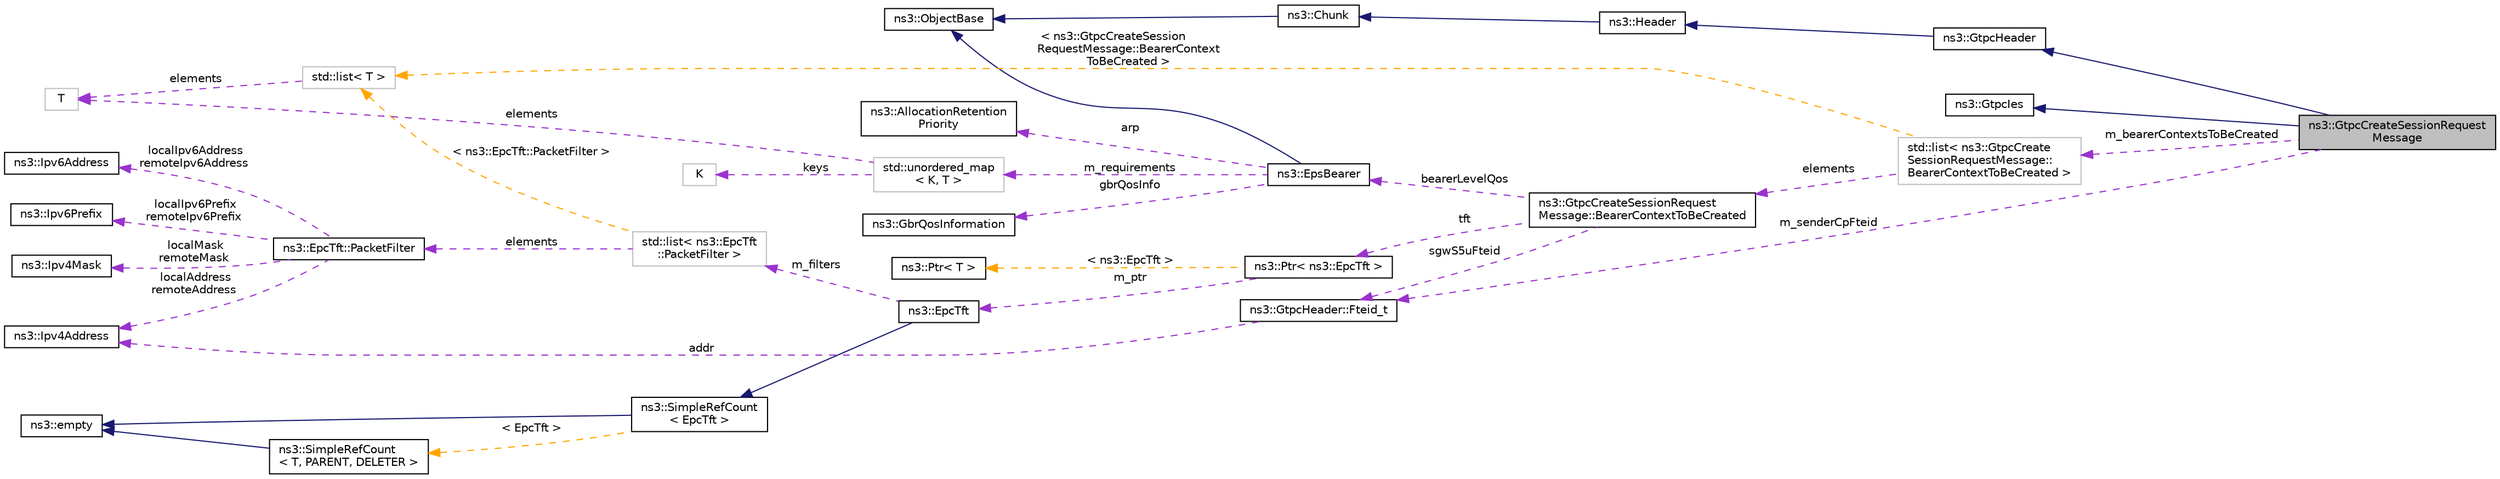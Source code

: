 digraph "ns3::GtpcCreateSessionRequestMessage"
{
 // LATEX_PDF_SIZE
  edge [fontname="Helvetica",fontsize="10",labelfontname="Helvetica",labelfontsize="10"];
  node [fontname="Helvetica",fontsize="10",shape=record];
  rankdir="LR";
  Node1 [label="ns3::GtpcCreateSessionRequest\lMessage",height=0.2,width=0.4,color="black", fillcolor="grey75", style="filled", fontcolor="black",tooltip=" "];
  Node2 -> Node1 [dir="back",color="midnightblue",fontsize="10",style="solid",fontname="Helvetica"];
  Node2 [label="ns3::GtpcHeader",height=0.2,width=0.4,color="black", fillcolor="white", style="filled",URL="$classns3_1_1_gtpc_header.html",tooltip="Header of the GTPv2-C protocol."];
  Node3 -> Node2 [dir="back",color="midnightblue",fontsize="10",style="solid",fontname="Helvetica"];
  Node3 [label="ns3::Header",height=0.2,width=0.4,color="black", fillcolor="white", style="filled",URL="$classns3_1_1_header.html",tooltip="Protocol header serialization and deserialization."];
  Node4 -> Node3 [dir="back",color="midnightblue",fontsize="10",style="solid",fontname="Helvetica"];
  Node4 [label="ns3::Chunk",height=0.2,width=0.4,color="black", fillcolor="white", style="filled",URL="$classns3_1_1_chunk.html",tooltip="abstract base class for ns3::Header and ns3::Trailer"];
  Node5 -> Node4 [dir="back",color="midnightblue",fontsize="10",style="solid",fontname="Helvetica"];
  Node5 [label="ns3::ObjectBase",height=0.2,width=0.4,color="black", fillcolor="white", style="filled",URL="$classns3_1_1_object_base.html",tooltip="Anchor the ns-3 type and attribute system."];
  Node6 -> Node1 [dir="back",color="midnightblue",fontsize="10",style="solid",fontname="Helvetica"];
  Node6 [label="ns3::GtpcIes",height=0.2,width=0.4,color="black", fillcolor="white", style="filled",URL="$classns3_1_1_gtpc_ies.html",tooltip=" "];
  Node7 -> Node1 [dir="back",color="darkorchid3",fontsize="10",style="dashed",label=" m_senderCpFteid" ,fontname="Helvetica"];
  Node7 [label="ns3::GtpcHeader::Fteid_t",height=0.2,width=0.4,color="black", fillcolor="white", style="filled",URL="$structns3_1_1_gtpc_header_1_1_fteid__t.html",tooltip="FTEID structure."];
  Node8 -> Node7 [dir="back",color="darkorchid3",fontsize="10",style="dashed",label=" addr" ,fontname="Helvetica"];
  Node8 [label="ns3::Ipv4Address",height=0.2,width=0.4,color="black", fillcolor="white", style="filled",URL="$classns3_1_1_ipv4_address.html",tooltip="Ipv4 addresses are stored in host order in this class."];
  Node9 -> Node1 [dir="back",color="darkorchid3",fontsize="10",style="dashed",label=" m_bearerContextsToBeCreated" ,fontname="Helvetica"];
  Node9 [label="std::list\< ns3::GtpcCreate\lSessionRequestMessage::\lBearerContextToBeCreated \>",height=0.2,width=0.4,color="grey75", fillcolor="white", style="filled",tooltip=" "];
  Node10 -> Node9 [dir="back",color="darkorchid3",fontsize="10",style="dashed",label=" elements" ,fontname="Helvetica"];
  Node10 [label="ns3::GtpcCreateSessionRequest\lMessage::BearerContextToBeCreated",height=0.2,width=0.4,color="black", fillcolor="white", style="filled",URL="$structns3_1_1_gtpc_create_session_request_message_1_1_bearer_context_to_be_created.html",tooltip=" "];
  Node7 -> Node10 [dir="back",color="darkorchid3",fontsize="10",style="dashed",label=" sgwS5uFteid" ,fontname="Helvetica"];
  Node11 -> Node10 [dir="back",color="darkorchid3",fontsize="10",style="dashed",label=" tft" ,fontname="Helvetica"];
  Node11 [label="ns3::Ptr\< ns3::EpcTft \>",height=0.2,width=0.4,color="black", fillcolor="white", style="filled",URL="$classns3_1_1_ptr.html",tooltip=" "];
  Node12 -> Node11 [dir="back",color="darkorchid3",fontsize="10",style="dashed",label=" m_ptr" ,fontname="Helvetica"];
  Node12 [label="ns3::EpcTft",height=0.2,width=0.4,color="black", fillcolor="white", style="filled",URL="$classns3_1_1_epc_tft.html",tooltip="This class implements the EPS bearer Traffic Flow Template (TFT), which is the set of all packet filt..."];
  Node13 -> Node12 [dir="back",color="midnightblue",fontsize="10",style="solid",fontname="Helvetica"];
  Node13 [label="ns3::SimpleRefCount\l\< EpcTft \>",height=0.2,width=0.4,color="black", fillcolor="white", style="filled",URL="$classns3_1_1_simple_ref_count.html",tooltip=" "];
  Node14 -> Node13 [dir="back",color="midnightblue",fontsize="10",style="solid",fontname="Helvetica"];
  Node14 [label="ns3::empty",height=0.2,width=0.4,color="black", fillcolor="white", style="filled",URL="$classns3_1_1empty.html",tooltip="make Callback use a separate empty type"];
  Node15 -> Node13 [dir="back",color="orange",fontsize="10",style="dashed",label=" \< EpcTft \>" ,fontname="Helvetica"];
  Node15 [label="ns3::SimpleRefCount\l\< T, PARENT, DELETER \>",height=0.2,width=0.4,color="black", fillcolor="white", style="filled",URL="$classns3_1_1_simple_ref_count.html",tooltip="A template-based reference counting class."];
  Node14 -> Node15 [dir="back",color="midnightblue",fontsize="10",style="solid",fontname="Helvetica"];
  Node16 -> Node12 [dir="back",color="darkorchid3",fontsize="10",style="dashed",label=" m_filters" ,fontname="Helvetica"];
  Node16 [label="std::list\< ns3::EpcTft\l::PacketFilter \>",height=0.2,width=0.4,color="grey75", fillcolor="white", style="filled",tooltip=" "];
  Node17 -> Node16 [dir="back",color="darkorchid3",fontsize="10",style="dashed",label=" elements" ,fontname="Helvetica"];
  Node17 [label="ns3::EpcTft::PacketFilter",height=0.2,width=0.4,color="black", fillcolor="white", style="filled",URL="$structns3_1_1_epc_tft_1_1_packet_filter.html",tooltip="Implement the data structure representing a TrafficFlowTemplate Packet Filter."];
  Node18 -> Node17 [dir="back",color="darkorchid3",fontsize="10",style="dashed",label=" localIpv6Prefix\nremoteIpv6Prefix" ,fontname="Helvetica"];
  Node18 [label="ns3::Ipv6Prefix",height=0.2,width=0.4,color="black", fillcolor="white", style="filled",URL="$classns3_1_1_ipv6_prefix.html",tooltip="Describes an IPv6 prefix."];
  Node19 -> Node17 [dir="back",color="darkorchid3",fontsize="10",style="dashed",label=" localIpv6Address\nremoteIpv6Address" ,fontname="Helvetica"];
  Node19 [label="ns3::Ipv6Address",height=0.2,width=0.4,color="black", fillcolor="white", style="filled",URL="$classns3_1_1_ipv6_address.html",tooltip="Describes an IPv6 address."];
  Node20 -> Node17 [dir="back",color="darkorchid3",fontsize="10",style="dashed",label=" localMask\nremoteMask" ,fontname="Helvetica"];
  Node20 [label="ns3::Ipv4Mask",height=0.2,width=0.4,color="black", fillcolor="white", style="filled",URL="$classns3_1_1_ipv4_mask.html",tooltip="a class to represent an Ipv4 address mask"];
  Node8 -> Node17 [dir="back",color="darkorchid3",fontsize="10",style="dashed",label=" localAddress\nremoteAddress" ,fontname="Helvetica"];
  Node21 -> Node16 [dir="back",color="orange",fontsize="10",style="dashed",label=" \< ns3::EpcTft::PacketFilter \>" ,fontname="Helvetica"];
  Node21 [label="std::list\< T \>",height=0.2,width=0.4,color="grey75", fillcolor="white", style="filled",tooltip=" "];
  Node22 -> Node21 [dir="back",color="darkorchid3",fontsize="10",style="dashed",label=" elements" ,fontname="Helvetica"];
  Node22 [label="T",height=0.2,width=0.4,color="grey75", fillcolor="white", style="filled",tooltip=" "];
  Node23 -> Node11 [dir="back",color="orange",fontsize="10",style="dashed",label=" \< ns3::EpcTft \>" ,fontname="Helvetica"];
  Node23 [label="ns3::Ptr\< T \>",height=0.2,width=0.4,color="black", fillcolor="white", style="filled",URL="$classns3_1_1_ptr.html",tooltip="Smart pointer class similar to boost::intrusive_ptr."];
  Node24 -> Node10 [dir="back",color="darkorchid3",fontsize="10",style="dashed",label=" bearerLevelQos" ,fontname="Helvetica"];
  Node24 [label="ns3::EpsBearer",height=0.2,width=0.4,color="black", fillcolor="white", style="filled",URL="$classns3_1_1_eps_bearer.html",tooltip="This class contains the specification of EPS Bearers."];
  Node5 -> Node24 [dir="back",color="midnightblue",fontsize="10",style="solid",fontname="Helvetica"];
  Node25 -> Node24 [dir="back",color="darkorchid3",fontsize="10",style="dashed",label=" arp" ,fontname="Helvetica"];
  Node25 [label="ns3::AllocationRetention\lPriority",height=0.2,width=0.4,color="black", fillcolor="white", style="filled",URL="$structns3_1_1_allocation_retention_priority.html",tooltip="3GPP 23.203 Section 6.1.7.3 Allocation and Retention Priority characteristics"];
  Node26 -> Node24 [dir="back",color="darkorchid3",fontsize="10",style="dashed",label=" gbrQosInfo" ,fontname="Helvetica"];
  Node26 [label="ns3::GbrQosInformation",height=0.2,width=0.4,color="black", fillcolor="white", style="filled",URL="$structns3_1_1_gbr_qos_information.html",tooltip="3GPP TS 36.413 9.2.1.18 GBR QoS Information"];
  Node27 -> Node24 [dir="back",color="darkorchid3",fontsize="10",style="dashed",label=" m_requirements" ,fontname="Helvetica"];
  Node27 [label="std::unordered_map\l\< K, T \>",height=0.2,width=0.4,color="grey75", fillcolor="white", style="filled",tooltip=" "];
  Node28 -> Node27 [dir="back",color="darkorchid3",fontsize="10",style="dashed",label=" keys" ,fontname="Helvetica"];
  Node28 [label="K",height=0.2,width=0.4,color="grey75", fillcolor="white", style="filled",tooltip=" "];
  Node22 -> Node27 [dir="back",color="darkorchid3",fontsize="10",style="dashed",label=" elements" ,fontname="Helvetica"];
  Node21 -> Node9 [dir="back",color="orange",fontsize="10",style="dashed",label=" \< ns3::GtpcCreateSession\lRequestMessage::BearerContext\lToBeCreated \>" ,fontname="Helvetica"];
}

